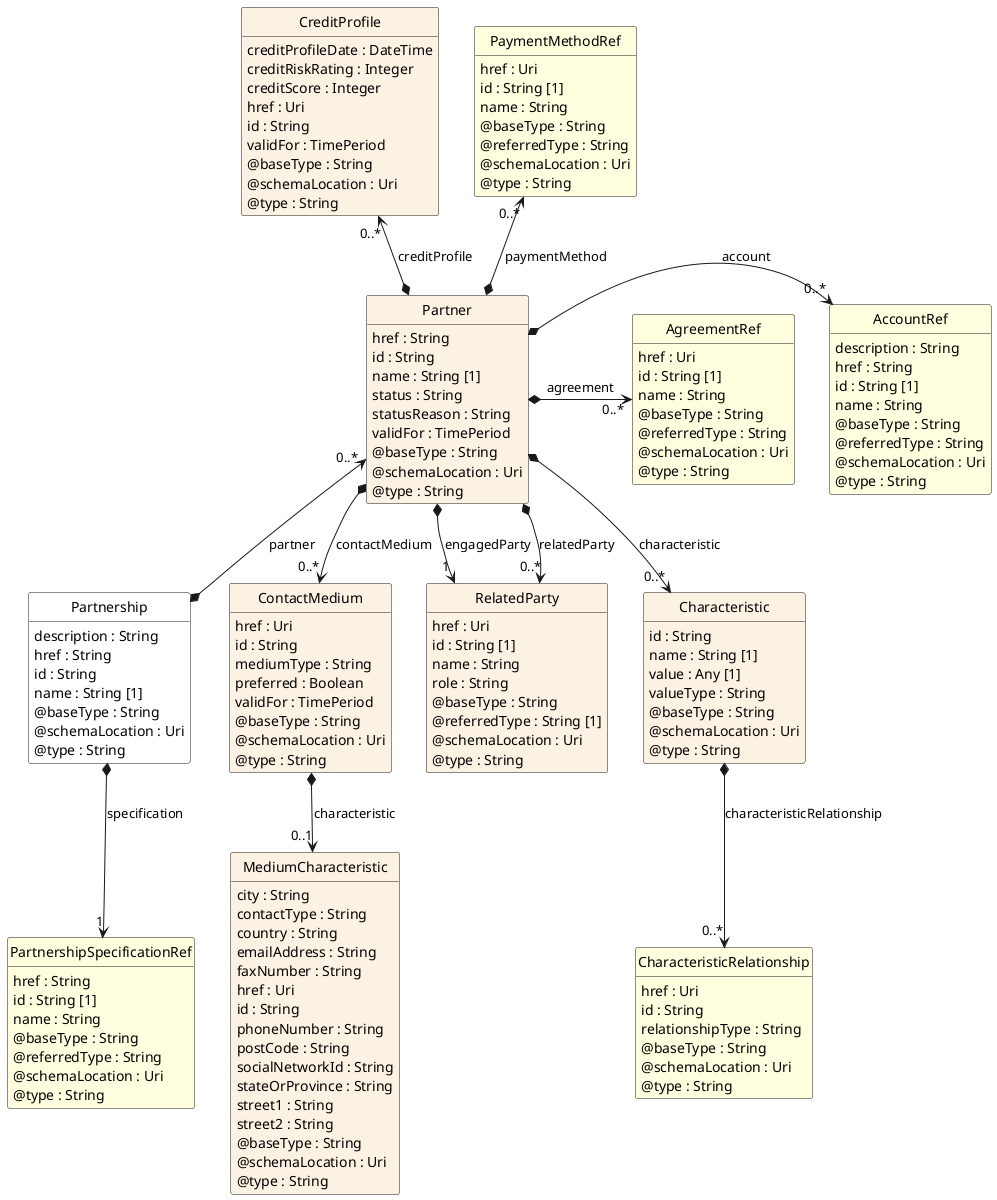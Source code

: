 @startuml
hide circle
hide methods
hide stereotype
show <<Enumeration>> stereotype
skinparam class {
   BackgroundColor<<Enumeration>> #E6F5F7
   BackgroundColor<<Ref>> #FFFFE0
   BackgroundColor<<Pivot>> #FFFFFFF
   BackgroundColor<<SimpleType>> #E2F0DA
   BackgroundColor #FCF2E3
}

class Partnership <<Pivot>> {
    description : String
    href : String
    id : String
    name : String [1]
    @baseType : String
    @schemaLocation : Uri
    @type : String
}

class Partner  {
    href : String
    id : String
    name : String [1]
    status : String
    statusReason : String
    validFor : TimePeriod
    @baseType : String
    @schemaLocation : Uri
    @type : String
}

class ContactMedium  {
    href : Uri
    id : String
    mediumType : String
    preferred : Boolean
    validFor : TimePeriod
    @baseType : String
    @schemaLocation : Uri
    @type : String
}

class MediumCharacteristic  {
    city : String
    contactType : String
    country : String
    emailAddress : String
    faxNumber : String
    href : Uri
    id : String
    phoneNumber : String
    postCode : String
    socialNetworkId : String
    stateOrProvince : String
    street1 : String
    street2 : String
    @baseType : String
    @schemaLocation : Uri
    @type : String
}

class CreditProfile  {
    creditProfileDate : DateTime
    creditRiskRating : Integer
    creditScore : Integer
    href : Uri
    id : String
    validFor : TimePeriod
    @baseType : String
    @schemaLocation : Uri
    @type : String
}

class AgreementRef  <<Ref>> {
    href : Uri
    id : String [1]
    name : String
    @baseType : String
    @referredType : String
    @schemaLocation : Uri
    @type : String
}

class RelatedParty  {
    href : Uri
    id : String [1]
    name : String
    role : String
    @baseType : String
    @referredType : String [1]
    @schemaLocation : Uri
    @type : String
}

class Characteristic  {
    id : String
    name : String [1]
    value : Any [1]
    valueType : String
    @baseType : String
    @schemaLocation : Uri
    @type : String
}

class CharacteristicRelationship  <<Ref>> {
    href : Uri
    id : String
    relationshipType : String
    @baseType : String
    @schemaLocation : Uri
    @type : String
}

class PaymentMethodRef  <<Ref>> {
    href : Uri
    id : String [1]
    name : String
    @baseType : String
    @referredType : String
    @schemaLocation : Uri
    @type : String
}

class AccountRef  <<Ref>> {
    description : String
    href : String
    id : String [1]
    name : String
    @baseType : String
    @referredType : String
    @schemaLocation : Uri
    @type : String
}

class PartnershipSpecificationRef  <<Ref>> {
    href : String
    id : String [1]
    name : String
    @baseType : String
    @referredType : String
    @schemaLocation : Uri
    @type : String
}

AccountRef "0..*" <-left-* Partner : account

Partner *-right-> "0..*" AgreementRef : agreement

CreditProfile "0..*" <--* Partner : creditProfile

PaymentMethodRef "0..*" <--* Partner : paymentMethod

Partner *-->  "1" RelatedParty : engagedParty

Partner *-->  "0..*" RelatedParty : relatedParty

Partner *-->  "0..*" ContactMedium : contactMedium

Partner *-->  "0..*" Characteristic : characteristic

Partner "0..*" <--* Partnership : partner

Partnership *-->  "1" PartnershipSpecificationRef : specification

ContactMedium *-->  "0..1" MediumCharacteristic : characteristic

Characteristic *-->  "0..*" CharacteristicRelationship : characteristicRelationship

@enduml
